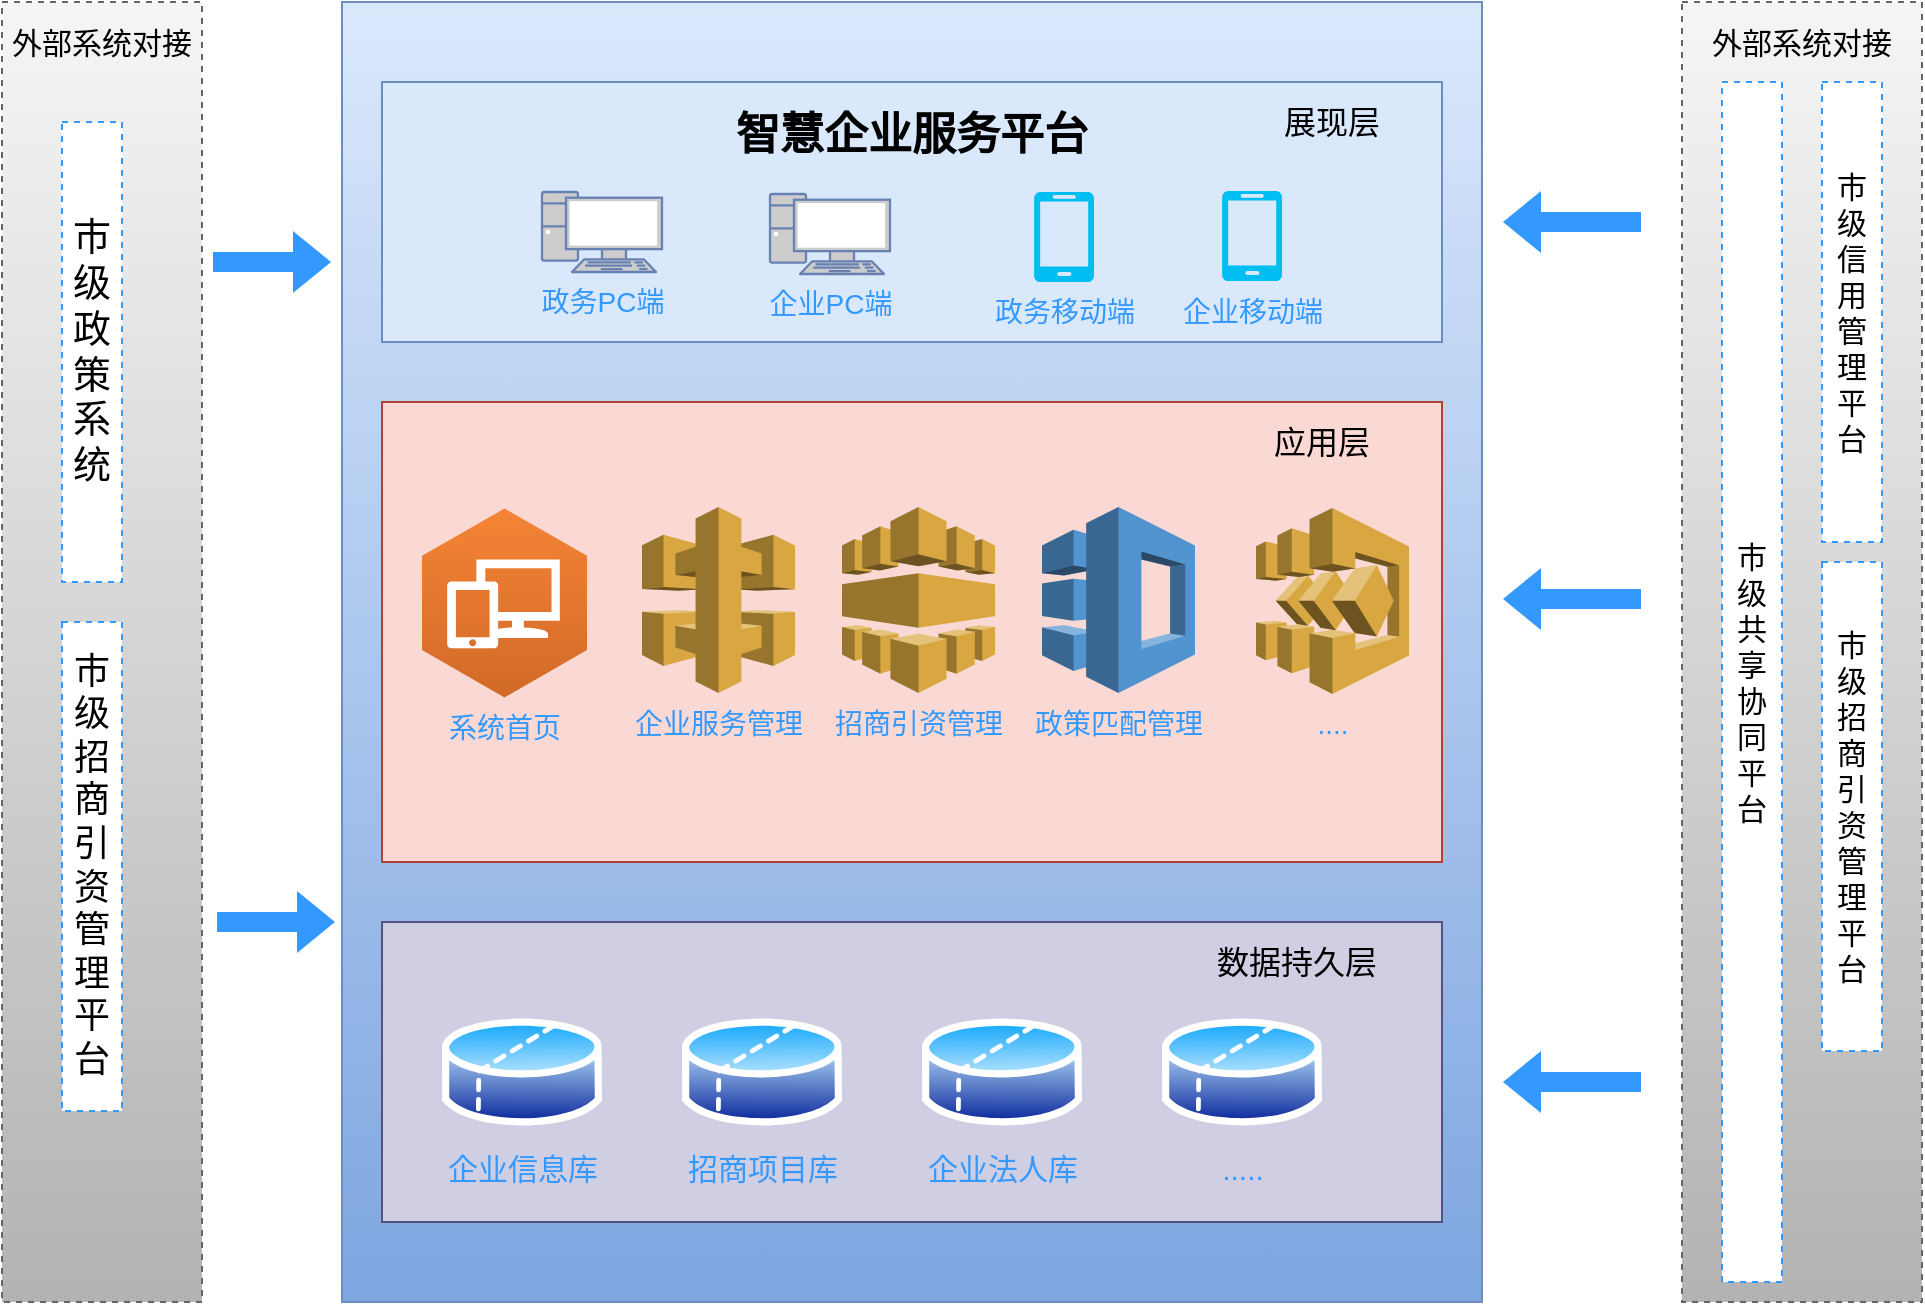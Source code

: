 <mxfile version="14.2.9" type="github">
  <diagram id="xwpSypxVo-qvQC3v7Vhw" name="Page-1">
    <mxGraphModel dx="4320" dy="1130" grid="1" gridSize="10" guides="1" tooltips="1" connect="1" arrows="1" fold="1" page="1" pageScale="4" pageWidth="827" pageHeight="1169" math="0" shadow="0">
      <root>
        <mxCell id="0" />
        <mxCell id="1" parent="0" />
        <mxCell id="zwwpV-oR1FDmDDmUrEG6-1" value="" style="rounded=0;whiteSpace=wrap;html=1;fillColor=#dae8fc;strokeColor=#6c8ebf;gradientColor=#7ea6e0;" vertex="1" parent="1">
          <mxGeometry x="140" y="440" width="570" height="650" as="geometry" />
        </mxCell>
        <mxCell id="zwwpV-oR1FDmDDmUrEG6-10" value="" style="group" vertex="1" connectable="0" parent="1">
          <mxGeometry x="160" y="480" width="530" height="130" as="geometry" />
        </mxCell>
        <mxCell id="zwwpV-oR1FDmDDmUrEG6-2" value="" style="rounded=0;whiteSpace=wrap;html=1;fillColor=#dae8fc;strokeColor=#6c8ebf;" vertex="1" parent="zwwpV-oR1FDmDDmUrEG6-10">
          <mxGeometry width="530" height="130" as="geometry" />
        </mxCell>
        <mxCell id="zwwpV-oR1FDmDDmUrEG6-3" value="&lt;b&gt;&lt;font style=&quot;font-size: 22px&quot;&gt;智慧企业服务平台&lt;/font&gt;&lt;/b&gt;" style="text;html=1;strokeColor=none;fillColor=none;align=center;verticalAlign=middle;whiteSpace=wrap;rounded=0;" vertex="1" parent="zwwpV-oR1FDmDDmUrEG6-10">
          <mxGeometry x="100" y="17" width="330" height="20" as="geometry" />
        </mxCell>
        <mxCell id="zwwpV-oR1FDmDDmUrEG6-4" value="&lt;font color=&quot;#3399ff&quot; style=&quot;font-size: 14px&quot;&gt;政务PC端&lt;/font&gt;" style="fontColor=#0066CC;verticalAlign=top;verticalLabelPosition=bottom;labelPosition=center;align=center;html=1;outlineConnect=0;fillColor=#CCCCCC;strokeColor=#6881B3;gradientColor=none;gradientDirection=north;strokeWidth=2;shape=mxgraph.networks.pc;" vertex="1" parent="zwwpV-oR1FDmDDmUrEG6-10">
          <mxGeometry x="80" y="55" width="60" height="40" as="geometry" />
        </mxCell>
        <mxCell id="zwwpV-oR1FDmDDmUrEG6-5" value="&lt;font color=&quot;#3399ff&quot; style=&quot;font-size: 14px&quot;&gt;企业PC端&lt;/font&gt;" style="fontColor=#0066CC;verticalAlign=top;verticalLabelPosition=bottom;labelPosition=center;align=center;html=1;outlineConnect=0;fillColor=#CCCCCC;strokeColor=#6881B3;gradientColor=none;gradientDirection=north;strokeWidth=2;shape=mxgraph.networks.pc;" vertex="1" parent="zwwpV-oR1FDmDDmUrEG6-10">
          <mxGeometry x="194" y="56" width="60" height="40" as="geometry" />
        </mxCell>
        <mxCell id="zwwpV-oR1FDmDDmUrEG6-7" value="&lt;font color=&quot;#3399ff&quot; style=&quot;font-size: 14px&quot;&gt;政务移动端&lt;/font&gt;" style="verticalLabelPosition=bottom;html=1;verticalAlign=top;align=center;strokeColor=none;fillColor=#00BEF2;shape=mxgraph.azure.mobile;pointerEvents=1;" vertex="1" parent="zwwpV-oR1FDmDDmUrEG6-10">
          <mxGeometry x="326" y="55" width="30" height="45" as="geometry" />
        </mxCell>
        <mxCell id="zwwpV-oR1FDmDDmUrEG6-8" value="&lt;font color=&quot;#3399ff&quot; style=&quot;font-size: 14px&quot;&gt;企业移动端&lt;/font&gt;" style="verticalLabelPosition=bottom;html=1;verticalAlign=top;align=center;strokeColor=none;fillColor=#00BEF2;shape=mxgraph.azure.mobile;pointerEvents=1;" vertex="1" parent="zwwpV-oR1FDmDDmUrEG6-10">
          <mxGeometry x="420" y="54.5" width="30" height="45" as="geometry" />
        </mxCell>
        <mxCell id="zwwpV-oR1FDmDDmUrEG6-9" value="&lt;font style=&quot;font-size: 16px&quot;&gt;展现层&lt;/font&gt;" style="text;html=1;strokeColor=none;fillColor=none;align=center;verticalAlign=middle;whiteSpace=wrap;rounded=0;" vertex="1" parent="zwwpV-oR1FDmDDmUrEG6-10">
          <mxGeometry x="450" y="10" width="50" height="20" as="geometry" />
        </mxCell>
        <mxCell id="zwwpV-oR1FDmDDmUrEG6-11" value="" style="group;fillColor=#fad9d5;strokeColor=#ae4132;container=0;" vertex="1" connectable="0" parent="1">
          <mxGeometry x="160" y="640" width="530" height="230" as="geometry" />
        </mxCell>
        <mxCell id="zwwpV-oR1FDmDDmUrEG6-18" value="&lt;font style=&quot;font-size: 16px&quot;&gt;应用层&lt;br&gt;&lt;/font&gt;" style="text;html=1;strokeColor=none;fillColor=none;align=center;verticalAlign=middle;whiteSpace=wrap;rounded=0;" vertex="1" parent="1">
          <mxGeometry x="600" y="650" width="60" height="20" as="geometry" />
        </mxCell>
        <mxCell id="zwwpV-oR1FDmDDmUrEG6-19" value="" style="group;fillColor=#d0cee2;strokeColor=#56517e;container=0;" vertex="1" connectable="0" parent="1">
          <mxGeometry x="160" y="900" width="530" height="150" as="geometry" />
        </mxCell>
        <mxCell id="zwwpV-oR1FDmDDmUrEG6-20" value="&lt;font style=&quot;font-size: 16px&quot;&gt;数据持久层&lt;br&gt;&lt;/font&gt;" style="text;html=1;fillColor=#d0cee2;align=center;verticalAlign=middle;whiteSpace=wrap;rounded=0;dashed=1;" vertex="1" parent="1">
          <mxGeometry x="576" y="910" width="83" height="20" as="geometry" />
        </mxCell>
        <mxCell id="zwwpV-oR1FDmDDmUrEG6-21" value="&lt;font color=&quot;#3399ff&quot; style=&quot;font-size: 15px&quot;&gt;企业信息库&lt;/font&gt;" style="aspect=fixed;perimeter=ellipsePerimeter;html=1;align=center;shadow=0;dashed=0;spacingTop=3;image;image=img/lib/active_directory/database_partition_2.svg;labelBackgroundColor=none;" vertex="1" parent="1">
          <mxGeometry x="190" y="945.4" width="80" height="59.2" as="geometry" />
        </mxCell>
        <mxCell id="zwwpV-oR1FDmDDmUrEG6-30" value="&lt;font color=&quot;#3399ff&quot; style=&quot;font-size: 15px&quot;&gt;招商项目库&lt;/font&gt;" style="aspect=fixed;perimeter=ellipsePerimeter;html=1;align=center;shadow=0;dashed=0;spacingTop=3;image;image=img/lib/active_directory/database_partition_2.svg;labelBackgroundColor=none;" vertex="1" parent="1">
          <mxGeometry x="310" y="945.4" width="80" height="59.2" as="geometry" />
        </mxCell>
        <mxCell id="zwwpV-oR1FDmDDmUrEG6-31" value="&lt;font color=&quot;#3399ff&quot; style=&quot;font-size: 15px&quot;&gt;企业法人库&lt;/font&gt;" style="aspect=fixed;perimeter=ellipsePerimeter;html=1;align=center;shadow=0;dashed=0;spacingTop=3;image;image=img/lib/active_directory/database_partition_2.svg;labelBackgroundColor=none;" vertex="1" parent="1">
          <mxGeometry x="430" y="945.4" width="80" height="59.2" as="geometry" />
        </mxCell>
        <mxCell id="zwwpV-oR1FDmDDmUrEG6-32" value="&lt;font color=&quot;#3399ff&quot;&gt;&lt;span style=&quot;font-size: 15px&quot;&gt;.....&lt;/span&gt;&lt;/font&gt;" style="aspect=fixed;perimeter=ellipsePerimeter;html=1;align=center;shadow=0;dashed=0;spacingTop=3;image;image=img/lib/active_directory/database_partition_2.svg;labelBackgroundColor=none;" vertex="1" parent="1">
          <mxGeometry x="550" y="945.4" width="80" height="59.2" as="geometry" />
        </mxCell>
        <mxCell id="zwwpV-oR1FDmDDmUrEG6-35" value="&lt;font color=&quot;#3399ff&quot; style=&quot;font-size: 14px&quot;&gt;系统首页&lt;/font&gt;" style="outlineConnect=0;dashed=0;verticalLabelPosition=bottom;verticalAlign=top;align=center;html=1;shape=mxgraph.aws3.workspaces;fillColor=#D16A28;gradientColor=#F58435;gradientDirection=north;labelBackgroundColor=none;" vertex="1" parent="1">
          <mxGeometry x="180" y="693.25" width="82.5" height="94.5" as="geometry" />
        </mxCell>
        <mxCell id="zwwpV-oR1FDmDDmUrEG6-37" value="&lt;font color=&quot;#3399ff&quot; style=&quot;font-size: 14px&quot;&gt;招商引资管理&lt;/font&gt;" style="outlineConnect=0;dashed=0;verticalLabelPosition=bottom;verticalAlign=top;align=center;html=1;shape=mxgraph.aws3.elastic_transcoder;fillColor=#D9A741;gradientColor=none;labelBackgroundColor=none;" vertex="1" parent="1">
          <mxGeometry x="390" y="692.5" width="76.5" height="93" as="geometry" />
        </mxCell>
        <mxCell id="zwwpV-oR1FDmDDmUrEG6-38" value="&lt;font color=&quot;#3399ff&quot; style=&quot;font-size: 14px&quot;&gt;政策匹配管理&lt;/font&gt;" style="outlineConnect=0;dashed=0;verticalLabelPosition=bottom;verticalAlign=top;align=center;html=1;shape=mxgraph.aws3.application_discovery_service;fillColor=#5294CF;gradientColor=none;labelBackgroundColor=none;" vertex="1" parent="1">
          <mxGeometry x="490" y="692.5" width="76.5" height="93" as="geometry" />
        </mxCell>
        <mxCell id="zwwpV-oR1FDmDDmUrEG6-39" value="&lt;font color=&quot;#3399ff&quot; style=&quot;font-size: 14px&quot;&gt;企业服务管理&lt;/font&gt;" style="outlineConnect=0;dashed=0;verticalLabelPosition=bottom;verticalAlign=top;align=center;html=1;shape=mxgraph.aws3.api_gateway;fillColor=#D9A741;gradientColor=none;labelBackgroundColor=none;" vertex="1" parent="1">
          <mxGeometry x="290" y="692.5" width="76.5" height="93" as="geometry" />
        </mxCell>
        <mxCell id="zwwpV-oR1FDmDDmUrEG6-43" value="&lt;font color=&quot;#3399ff&quot; style=&quot;font-size: 14px&quot;&gt;....&lt;/font&gt;" style="outlineConnect=0;dashed=0;verticalLabelPosition=bottom;verticalAlign=top;align=center;html=1;shape=mxgraph.aws3.step_functions;fillColor=#D9A741;gradientColor=none;labelBackgroundColor=none;" vertex="1" parent="1">
          <mxGeometry x="597" y="693" width="76.5" height="93" as="geometry" />
        </mxCell>
        <mxCell id="zwwpV-oR1FDmDDmUrEG6-45" value="" style="rounded=0;whiteSpace=wrap;html=1;dashed=1;labelBackgroundColor=none;strokeColor=#666666;gradientColor=#b3b3b3;fillColor=#f5f5f5;" vertex="1" parent="1">
          <mxGeometry x="810" y="440" width="120" height="650" as="geometry" />
        </mxCell>
        <mxCell id="zwwpV-oR1FDmDDmUrEG6-46" value="&lt;font style=&quot;font-size: 15px&quot;&gt;外部系统对接&lt;/font&gt;" style="text;html=1;strokeColor=none;fillColor=none;align=center;verticalAlign=middle;whiteSpace=wrap;rounded=0;dashed=1;labelBackgroundColor=none;" vertex="1" parent="1">
          <mxGeometry x="820" y="450" width="100" height="20" as="geometry" />
        </mxCell>
        <mxCell id="zwwpV-oR1FDmDDmUrEG6-47" value="&lt;font style=&quot;font-size: 15px&quot;&gt;市级共享协同平台&lt;/font&gt;" style="rounded=0;whiteSpace=wrap;html=1;dashed=1;labelBackgroundColor=none;strokeColor=#3399FF;" vertex="1" parent="1">
          <mxGeometry x="830" y="480" width="30" height="600" as="geometry" />
        </mxCell>
        <mxCell id="zwwpV-oR1FDmDDmUrEG6-48" value="&lt;font style=&quot;font-size: 15px&quot;&gt;市级信用管理平台&lt;/font&gt;" style="rounded=0;whiteSpace=wrap;html=1;dashed=1;labelBackgroundColor=none;strokeColor=#3399FF;" vertex="1" parent="1">
          <mxGeometry x="880" y="480" width="30" height="230" as="geometry" />
        </mxCell>
        <mxCell id="zwwpV-oR1FDmDDmUrEG6-49" value="&lt;font style=&quot;font-size: 15px&quot;&gt;市级招商引资管理平台&lt;/font&gt;" style="rounded=0;whiteSpace=wrap;html=1;dashed=1;labelBackgroundColor=none;strokeColor=#3399FF;" vertex="1" parent="1">
          <mxGeometry x="880" y="720" width="30" height="244.5" as="geometry" />
        </mxCell>
        <mxCell id="zwwpV-oR1FDmDDmUrEG6-50" value="" style="rounded=0;whiteSpace=wrap;html=1;dashed=1;labelBackgroundColor=none;strokeColor=#666666;gradientColor=#b3b3b3;fillColor=#f5f5f5;" vertex="1" parent="1">
          <mxGeometry x="-30" y="440" width="100" height="650" as="geometry" />
        </mxCell>
        <mxCell id="zwwpV-oR1FDmDDmUrEG6-51" value="&lt;font style=&quot;font-size: 15px&quot;&gt;外部系统对接&lt;/font&gt;" style="text;html=1;strokeColor=none;fillColor=none;align=center;verticalAlign=middle;whiteSpace=wrap;rounded=0;dashed=1;labelBackgroundColor=none;" vertex="1" parent="1">
          <mxGeometry x="-30" y="450" width="100" height="20" as="geometry" />
        </mxCell>
        <mxCell id="zwwpV-oR1FDmDDmUrEG6-53" value="&lt;font style=&quot;font-size: 19px&quot;&gt;市级政策系统&lt;/font&gt;" style="rounded=0;whiteSpace=wrap;html=1;dashed=1;labelBackgroundColor=none;strokeColor=#3399FF;" vertex="1" parent="1">
          <mxGeometry y="500" width="30" height="230" as="geometry" />
        </mxCell>
        <mxCell id="zwwpV-oR1FDmDDmUrEG6-54" value="&lt;font style=&quot;font-size: 18px&quot;&gt;市级招商引资管理平台&lt;/font&gt;" style="rounded=0;whiteSpace=wrap;html=1;dashed=1;labelBackgroundColor=none;strokeColor=#3399FF;" vertex="1" parent="1">
          <mxGeometry y="750" width="30" height="244.5" as="geometry" />
        </mxCell>
        <mxCell id="zwwpV-oR1FDmDDmUrEG6-58" value="" style="shape=flexArrow;endArrow=classic;html=1;fillColor=#3399FF;strokeColor=none;" edge="1" parent="1">
          <mxGeometry width="50" height="50" relative="1" as="geometry">
            <mxPoint x="75" y="570" as="sourcePoint" />
            <mxPoint x="135" y="570" as="targetPoint" />
          </mxGeometry>
        </mxCell>
        <mxCell id="zwwpV-oR1FDmDDmUrEG6-60" value="" style="shape=flexArrow;endArrow=classic;html=1;fillColor=#3399FF;strokeColor=none;" edge="1" parent="1">
          <mxGeometry width="50" height="50" relative="1" as="geometry">
            <mxPoint x="77" y="900" as="sourcePoint" />
            <mxPoint x="137" y="900" as="targetPoint" />
          </mxGeometry>
        </mxCell>
        <mxCell id="zwwpV-oR1FDmDDmUrEG6-61" value="" style="shape=flexArrow;endArrow=classic;html=1;fillColor=#3399FF;strokeColor=none;" edge="1" parent="1">
          <mxGeometry width="50" height="50" relative="1" as="geometry">
            <mxPoint x="790" y="550" as="sourcePoint" />
            <mxPoint x="720" y="550" as="targetPoint" />
          </mxGeometry>
        </mxCell>
        <mxCell id="zwwpV-oR1FDmDDmUrEG6-62" value="" style="shape=flexArrow;endArrow=classic;html=1;fillColor=#3399FF;strokeColor=none;" edge="1" parent="1">
          <mxGeometry width="50" height="50" relative="1" as="geometry">
            <mxPoint x="790" y="738.5" as="sourcePoint" />
            <mxPoint x="720" y="738.5" as="targetPoint" />
          </mxGeometry>
        </mxCell>
        <mxCell id="zwwpV-oR1FDmDDmUrEG6-63" value="" style="shape=flexArrow;endArrow=classic;html=1;fillColor=#3399FF;strokeColor=none;" edge="1" parent="1">
          <mxGeometry width="50" height="50" relative="1" as="geometry">
            <mxPoint x="790" y="980" as="sourcePoint" />
            <mxPoint x="720" y="980" as="targetPoint" />
          </mxGeometry>
        </mxCell>
      </root>
    </mxGraphModel>
  </diagram>
</mxfile>
